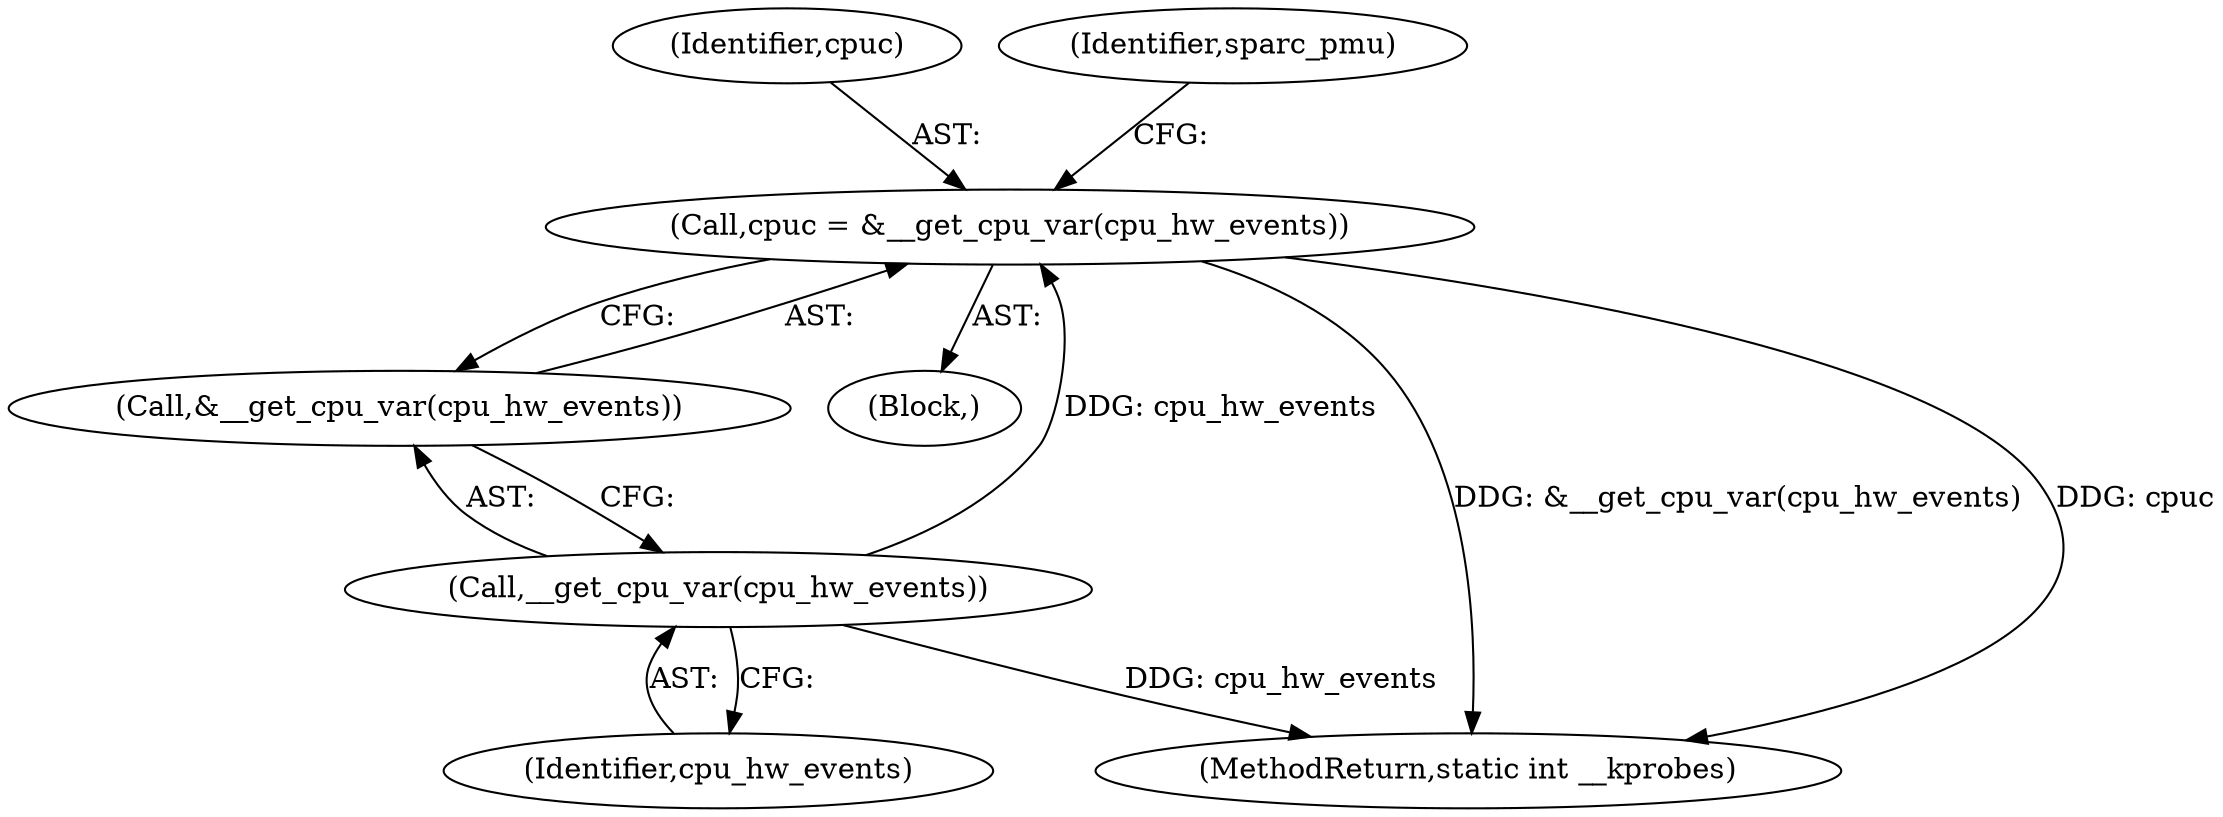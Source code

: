 digraph "0_linux_a8b0ca17b80e92faab46ee7179ba9e99ccb61233_31@pointer" {
"1000138" [label="(Call,cpuc = &__get_cpu_var(cpu_hw_events))"];
"1000141" [label="(Call,__get_cpu_var(cpu_hw_events))"];
"1000139" [label="(Identifier,cpuc)"];
"1000140" [label="(Call,&__get_cpu_var(cpu_hw_events))"];
"1000141" [label="(Call,__get_cpu_var(cpu_hw_events))"];
"1000142" [label="(Identifier,cpu_hw_events)"];
"1000105" [label="(Block,)"];
"1000221" [label="(MethodReturn,static int __kprobes)"];
"1000138" [label="(Call,cpuc = &__get_cpu_var(cpu_hw_events))"];
"1000145" [label="(Identifier,sparc_pmu)"];
"1000138" -> "1000105"  [label="AST: "];
"1000138" -> "1000140"  [label="CFG: "];
"1000139" -> "1000138"  [label="AST: "];
"1000140" -> "1000138"  [label="AST: "];
"1000145" -> "1000138"  [label="CFG: "];
"1000138" -> "1000221"  [label="DDG: cpuc"];
"1000138" -> "1000221"  [label="DDG: &__get_cpu_var(cpu_hw_events)"];
"1000141" -> "1000138"  [label="DDG: cpu_hw_events"];
"1000141" -> "1000140"  [label="AST: "];
"1000141" -> "1000142"  [label="CFG: "];
"1000142" -> "1000141"  [label="AST: "];
"1000140" -> "1000141"  [label="CFG: "];
"1000141" -> "1000221"  [label="DDG: cpu_hw_events"];
}
